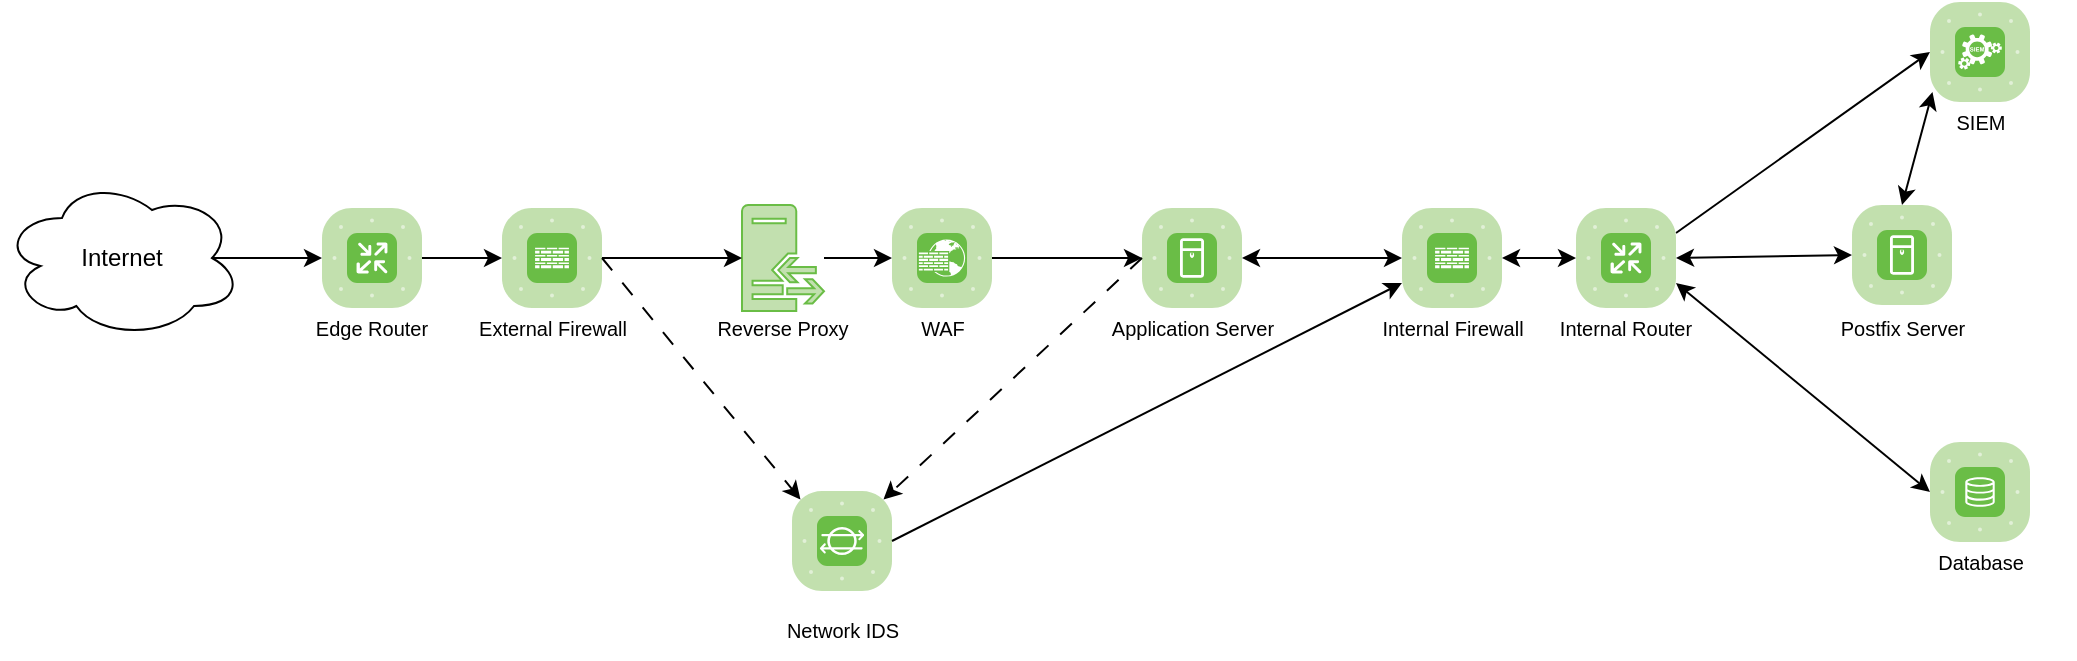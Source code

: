 <mxfile version="28.1.2">
  <diagram name="Page-1" id="6rzg4y28hxpLEmNRYLk9">
    <mxGraphModel dx="1566" dy="1202" grid="1" gridSize="10" guides="1" tooltips="1" connect="1" arrows="1" fold="1" page="1" pageScale="1" pageWidth="1169" pageHeight="827" math="0" shadow="0">
      <root>
        <mxCell id="0" />
        <mxCell id="1" parent="0" />
        <mxCell id="6qBOgzXukQsQdcQE2q4Q-25" value="" style="sketch=0;pointerEvents=1;shadow=0;dashed=0;html=1;strokeColor=light-dark(#6abd46, #446e2c);fillColor=light-dark(#c2e0af, #1f2f1e);labelPosition=center;verticalLabelPosition=bottom;verticalAlign=top;outlineConnect=0;align=center;shape=mxgraph.office.servers.reverse_proxy;" parent="1" vertex="1">
          <mxGeometry x="456" y="331.5" width="41" height="53" as="geometry" />
        </mxCell>
        <mxCell id="6qBOgzXukQsQdcQE2q4Q-26" value="" style="verticalLabelPosition=bottom;sketch=0;html=1;fillColor=#6ABD46;strokeColor=#ffffff;verticalAlign=top;align=center;points=[[0.085,0.085,0],[0.915,0.085,0],[0.915,0.915,0],[0.085,0.915,0],[0.25,0,0],[0.5,0,0],[0.75,0,0],[1,0.25,0],[1,0.5,0],[1,0.75,0],[0.75,1,0],[0.5,1,0],[0.25,1,0],[0,0.75,0],[0,0.5,0],[0,0.25,0]];pointerEvents=1;shape=mxgraph.cisco_safe.compositeIcon;bgIcon=mxgraph.cisco_safe.architecture.generic_appliance;resIcon=mxgraph.cisco_safe.architecture.web_application_firewall_2;" parent="1" vertex="1">
          <mxGeometry x="531" y="333" width="50" height="50" as="geometry" />
        </mxCell>
        <mxCell id="6qBOgzXukQsQdcQE2q4Q-39" style="edgeStyle=orthogonalEdgeStyle;rounded=0;orthogonalLoop=1;jettySize=auto;html=1;" parent="1" source="6qBOgzXukQsQdcQE2q4Q-27" target="6qBOgzXukQsQdcQE2q4Q-25" edge="1">
          <mxGeometry relative="1" as="geometry" />
        </mxCell>
        <mxCell id="6qBOgzXukQsQdcQE2q4Q-27" value="" style="verticalLabelPosition=bottom;sketch=0;html=1;fillColor=#6ABD46;strokeColor=#ffffff;verticalAlign=top;align=center;points=[[0.085,0.085,0],[0.915,0.085,0],[0.915,0.915,0],[0.085,0.915,0],[0.25,0,0],[0.5,0,0],[0.75,0,0],[1,0.25,0],[1,0.5,0],[1,0.75,0],[0.75,1,0],[0.5,1,0],[0.25,1,0],[0,0.75,0],[0,0.5,0],[0,0.25,0]];pointerEvents=1;shape=mxgraph.cisco_safe.compositeIcon;bgIcon=mxgraph.cisco_safe.architecture.generic_appliance;resIcon=mxgraph.cisco_safe.architecture.firewall;" parent="1" vertex="1">
          <mxGeometry x="336" y="333" width="50" height="50" as="geometry" />
        </mxCell>
        <mxCell id="6qBOgzXukQsQdcQE2q4Q-28" value="" style="verticalLabelPosition=bottom;sketch=0;html=1;fillColor=#6ABD46;strokeColor=#ffffff;verticalAlign=top;align=center;points=[[0.085,0.085,0],[0.915,0.085,0],[0.915,0.915,0],[0.085,0.915,0],[0.25,0,0],[0.5,0,0],[0.75,0,0],[1,0.25,0],[1,0.5,0],[1,0.75,0],[0.75,1,0],[0.5,1,0],[0.25,1,0],[0,0.75,0],[0,0.5,0],[0,0.25,0]];pointerEvents=1;shape=mxgraph.cisco_safe.compositeIcon;bgIcon=mxgraph.cisco_safe.architecture.generic_appliance;resIcon=mxgraph.cisco_safe.architecture.router;" parent="1" vertex="1">
          <mxGeometry x="246" y="333" width="50" height="50" as="geometry" />
        </mxCell>
        <mxCell id="6qBOgzXukQsQdcQE2q4Q-29" value="" style="verticalLabelPosition=bottom;sketch=0;html=1;fillColor=#6ABD46;strokeColor=#ffffff;verticalAlign=top;align=center;points=[[0.085,0.085,0],[0.915,0.085,0],[0.915,0.915,0],[0.085,0.915,0],[0.25,0,0],[0.5,0,0],[0.75,0,0],[1,0.25,0],[1,0.5,0],[1,0.75,0],[0.75,1,0],[0.5,1,0],[0.25,1,0],[0,0.75,0],[0,0.5,0],[0,0.25,0]];pointerEvents=1;shape=mxgraph.cisco_safe.compositeIcon;bgIcon=mxgraph.cisco_safe.architecture.generic_appliance;resIcon=mxgraph.cisco_safe.architecture.storage;" parent="1" vertex="1">
          <mxGeometry x="1050" y="450" width="50" height="50" as="geometry" />
        </mxCell>
        <mxCell id="6qBOgzXukQsQdcQE2q4Q-30" value="" style="verticalLabelPosition=bottom;sketch=0;html=1;fillColor=#6ABD46;strokeColor=#ffffff;verticalAlign=top;align=center;points=[[0.085,0.085,0],[0.915,0.085,0],[0.915,0.915,0],[0.085,0.915,0],[0.25,0,0],[0.5,0,0],[0.75,0,0],[1,0.25,0],[1,0.5,0],[1,0.75,0],[0.75,1,0],[0.5,1,0],[0.25,1,0],[0,0.75,0],[0,0.5,0],[0,0.25,0]];pointerEvents=1;shape=mxgraph.cisco_safe.compositeIcon;bgIcon=mxgraph.cisco_safe.architecture.generic_appliance;resIcon=mxgraph.cisco_safe.architecture.server;" parent="1" vertex="1">
          <mxGeometry x="656" y="333" width="50" height="50" as="geometry" />
        </mxCell>
        <mxCell id="6qBOgzXukQsQdcQE2q4Q-31" value="" style="verticalLabelPosition=bottom;sketch=0;html=1;fillColor=#6ABD46;strokeColor=#ffffff;verticalAlign=top;align=center;points=[[0.085,0.085,0],[0.915,0.085,0],[0.915,0.915,0],[0.085,0.915,0],[0.25,0,0],[0.5,0,0],[0.75,0,0],[1,0.25,0],[1,0.5,0],[1,0.75,0],[0.75,1,0],[0.5,1,0],[0.25,1,0],[0,0.75,0],[0,0.5,0],[0,0.25,0]];pointerEvents=1;shape=mxgraph.cisco_safe.compositeIcon;bgIcon=mxgraph.cisco_safe.architecture.generic_appliance;resIcon=mxgraph.cisco_safe.architecture.siem;" parent="1" vertex="1">
          <mxGeometry x="1050" y="230" width="50" height="50" as="geometry" />
        </mxCell>
        <mxCell id="6qBOgzXukQsQdcQE2q4Q-34" value="" style="verticalLabelPosition=bottom;sketch=0;html=1;fillColor=#6ABD46;strokeColor=#ffffff;verticalAlign=top;align=center;points=[[0.085,0.085,0],[0.915,0.085,0],[0.915,0.915,0],[0.085,0.915,0],[0.25,0,0],[0.5,0,0],[0.75,0,0],[1,0.25,0],[1,0.5,0],[1,0.75,0],[0.75,1,0],[0.5,1,0],[0.25,1,0],[0,0.75,0],[0,0.5,0],[0,0.25,0]];pointerEvents=1;shape=mxgraph.cisco_safe.compositeIcon;bgIcon=mxgraph.cisco_safe.architecture.generic_appliance;resIcon=mxgraph.cisco_safe.architecture.intrusion_detection;" parent="1" vertex="1">
          <mxGeometry x="481" y="474.5" width="50" height="50" as="geometry" />
        </mxCell>
        <mxCell id="6qBOgzXukQsQdcQE2q4Q-36" value="" style="verticalLabelPosition=bottom;sketch=0;html=1;fillColor=#6ABD46;strokeColor=#ffffff;verticalAlign=top;align=center;points=[[0.085,0.085,0],[0.915,0.085,0],[0.915,0.915,0],[0.085,0.915,0],[0.25,0,0],[0.5,0,0],[0.75,0,0],[1,0.25,0],[1,0.5,0],[1,0.75,0],[0.75,1,0],[0.5,1,0],[0.25,1,0],[0,0.75,0],[0,0.5,0],[0,0.25,0]];pointerEvents=1;shape=mxgraph.cisco_safe.compositeIcon;bgIcon=mxgraph.cisco_safe.architecture.generic_appliance;resIcon=mxgraph.cisco_safe.architecture.firewall;" parent="1" vertex="1">
          <mxGeometry x="786" y="333" width="50" height="50" as="geometry" />
        </mxCell>
        <mxCell id="6qBOgzXukQsQdcQE2q4Q-38" style="edgeStyle=orthogonalEdgeStyle;rounded=0;orthogonalLoop=1;jettySize=auto;html=1;exitX=1;exitY=0.5;exitDx=0;exitDy=0;exitPerimeter=0;entryX=0;entryY=0.5;entryDx=0;entryDy=0;entryPerimeter=0;" parent="1" source="6qBOgzXukQsQdcQE2q4Q-28" target="6qBOgzXukQsQdcQE2q4Q-27" edge="1">
          <mxGeometry relative="1" as="geometry" />
        </mxCell>
        <mxCell id="6qBOgzXukQsQdcQE2q4Q-40" style="edgeStyle=orthogonalEdgeStyle;rounded=0;orthogonalLoop=1;jettySize=auto;html=1;entryX=0;entryY=0.5;entryDx=0;entryDy=0;entryPerimeter=0;" parent="1" source="6qBOgzXukQsQdcQE2q4Q-25" target="6qBOgzXukQsQdcQE2q4Q-26" edge="1">
          <mxGeometry relative="1" as="geometry" />
        </mxCell>
        <mxCell id="6qBOgzXukQsQdcQE2q4Q-41" style="edgeStyle=orthogonalEdgeStyle;rounded=0;orthogonalLoop=1;jettySize=auto;html=1;entryX=0;entryY=0.5;entryDx=0;entryDy=0;entryPerimeter=0;" parent="1" source="6qBOgzXukQsQdcQE2q4Q-26" target="6qBOgzXukQsQdcQE2q4Q-30" edge="1">
          <mxGeometry relative="1" as="geometry" />
        </mxCell>
        <mxCell id="6qBOgzXukQsQdcQE2q4Q-42" style="edgeStyle=orthogonalEdgeStyle;rounded=0;orthogonalLoop=1;jettySize=auto;html=1;entryX=0;entryY=0.5;entryDx=0;entryDy=0;entryPerimeter=0;startArrow=classic;startFill=1;" parent="1" source="6qBOgzXukQsQdcQE2q4Q-30" target="6qBOgzXukQsQdcQE2q4Q-36" edge="1">
          <mxGeometry relative="1" as="geometry" />
        </mxCell>
        <mxCell id="6qBOgzXukQsQdcQE2q4Q-43" value="" style="endArrow=classic;html=1;rounded=0;entryX=0;entryY=0.5;entryDx=0;entryDy=0;entryPerimeter=0;startArrow=classic;startFill=1;exitX=1;exitY=0.75;exitDx=0;exitDy=0;exitPerimeter=0;" parent="1" source="6qBOgzXukQsQdcQE2q4Q-59" target="6qBOgzXukQsQdcQE2q4Q-29" edge="1">
          <mxGeometry width="50" height="50" relative="1" as="geometry">
            <mxPoint x="913" y="386.5" as="sourcePoint" />
            <mxPoint x="706" y="384.5" as="targetPoint" />
          </mxGeometry>
        </mxCell>
        <mxCell id="6qBOgzXukQsQdcQE2q4Q-44" value="" style="endArrow=classic;html=1;rounded=0;entryX=0;entryY=0.5;entryDx=0;entryDy=0;entryPerimeter=0;exitX=1;exitY=0.25;exitDx=0;exitDy=0;exitPerimeter=0;" parent="1" source="6qBOgzXukQsQdcQE2q4Q-59" target="6qBOgzXukQsQdcQE2q4Q-31" edge="1">
          <mxGeometry width="50" height="50" relative="1" as="geometry">
            <mxPoint x="923" y="326.5" as="sourcePoint" />
            <mxPoint x="706" y="384.5" as="targetPoint" />
          </mxGeometry>
        </mxCell>
        <mxCell id="6qBOgzXukQsQdcQE2q4Q-45" value="" style="endArrow=classic;html=1;rounded=0;exitX=1;exitY=0.5;exitDx=0;exitDy=0;exitPerimeter=0;entryX=0.085;entryY=0.085;entryDx=0;entryDy=0;entryPerimeter=0;dashed=1;dashPattern=8 8;" parent="1" source="6qBOgzXukQsQdcQE2q4Q-27" target="6qBOgzXukQsQdcQE2q4Q-34" edge="1">
          <mxGeometry width="50" height="50" relative="1" as="geometry">
            <mxPoint x="586" y="484.5" as="sourcePoint" />
            <mxPoint x="636" y="434.5" as="targetPoint" />
          </mxGeometry>
        </mxCell>
        <mxCell id="6qBOgzXukQsQdcQE2q4Q-46" value="" style="endArrow=classic;html=1;rounded=0;exitX=0;exitY=0.5;exitDx=0;exitDy=0;exitPerimeter=0;entryX=0.915;entryY=0.085;entryDx=0;entryDy=0;entryPerimeter=0;dashed=1;dashPattern=8 8;" parent="1" source="6qBOgzXukQsQdcQE2q4Q-30" target="6qBOgzXukQsQdcQE2q4Q-34" edge="1">
          <mxGeometry width="50" height="50" relative="1" as="geometry">
            <mxPoint x="586" y="484.5" as="sourcePoint" />
            <mxPoint x="636" y="434.5" as="targetPoint" />
          </mxGeometry>
        </mxCell>
        <mxCell id="6qBOgzXukQsQdcQE2q4Q-47" value="&lt;font style=&quot;font-size: 10px;&quot;&gt;Edge Router&lt;/font&gt;" style="text;html=1;align=center;verticalAlign=middle;whiteSpace=wrap;rounded=0;" parent="1" vertex="1">
          <mxGeometry x="241" y="377.5" width="60" height="30" as="geometry" />
        </mxCell>
        <mxCell id="6qBOgzXukQsQdcQE2q4Q-48" value="&lt;font style=&quot;font-size: 10px;&quot;&gt;External Firewall&lt;/font&gt;" style="text;html=1;align=center;verticalAlign=middle;whiteSpace=wrap;rounded=0;" parent="1" vertex="1">
          <mxGeometry x="313.5" y="377.5" width="95" height="30" as="geometry" />
        </mxCell>
        <mxCell id="6qBOgzXukQsQdcQE2q4Q-49" value="&lt;font style=&quot;font-size: 10px;&quot;&gt;Reverse Proxy&lt;/font&gt;" style="text;html=1;align=center;verticalAlign=middle;whiteSpace=wrap;rounded=0;" parent="1" vertex="1">
          <mxGeometry x="429" y="377.5" width="95" height="30" as="geometry" />
        </mxCell>
        <mxCell id="6qBOgzXukQsQdcQE2q4Q-50" value="&lt;font style=&quot;font-size: 10px;&quot;&gt;WAF&lt;/font&gt;" style="text;html=1;align=center;verticalAlign=middle;whiteSpace=wrap;rounded=0;" parent="1" vertex="1">
          <mxGeometry x="508.5" y="377.5" width="95" height="30" as="geometry" />
        </mxCell>
        <mxCell id="6qBOgzXukQsQdcQE2q4Q-51" value="&lt;font style=&quot;font-size: 10px;&quot;&gt;Network IDS&lt;/font&gt;" style="text;html=1;align=center;verticalAlign=middle;whiteSpace=wrap;rounded=0;" parent="1" vertex="1">
          <mxGeometry x="458.5" y="528.5" width="95" height="30" as="geometry" />
        </mxCell>
        <mxCell id="6qBOgzXukQsQdcQE2q4Q-52" value="&lt;font style=&quot;font-size: 10px;&quot;&gt;Application Server&lt;/font&gt;" style="text;html=1;align=center;verticalAlign=middle;whiteSpace=wrap;rounded=0;" parent="1" vertex="1">
          <mxGeometry x="633.5" y="377.5" width="95" height="30" as="geometry" />
        </mxCell>
        <mxCell id="6qBOgzXukQsQdcQE2q4Q-53" value="&lt;font style=&quot;font-size: 10px;&quot;&gt;Internal Firewall&lt;/font&gt;" style="text;html=1;align=center;verticalAlign=middle;whiteSpace=wrap;rounded=0;" parent="1" vertex="1">
          <mxGeometry x="763.5" y="377.5" width="95" height="30" as="geometry" />
        </mxCell>
        <mxCell id="6qBOgzXukQsQdcQE2q4Q-54" value="&lt;font style=&quot;font-size: 10px;&quot;&gt;SIEM&lt;/font&gt;" style="text;html=1;align=center;verticalAlign=middle;whiteSpace=wrap;rounded=0;" parent="1" vertex="1">
          <mxGeometry x="1027.5" y="275" width="95" height="30" as="geometry" />
        </mxCell>
        <mxCell id="6qBOgzXukQsQdcQE2q4Q-55" value="&lt;font style=&quot;font-size: 10px;&quot;&gt;Database&lt;/font&gt;" style="text;html=1;align=center;verticalAlign=middle;whiteSpace=wrap;rounded=0;" parent="1" vertex="1">
          <mxGeometry x="1027.5" y="494.5" width="95" height="30" as="geometry" />
        </mxCell>
        <mxCell id="6qBOgzXukQsQdcQE2q4Q-56" value="Internet" style="ellipse;shape=cloud;whiteSpace=wrap;html=1;" parent="1" vertex="1">
          <mxGeometry x="86" y="318" width="120" height="80" as="geometry" />
        </mxCell>
        <mxCell id="6qBOgzXukQsQdcQE2q4Q-57" style="edgeStyle=orthogonalEdgeStyle;rounded=0;orthogonalLoop=1;jettySize=auto;html=1;exitX=0.875;exitY=0.5;exitDx=0;exitDy=0;exitPerimeter=0;entryX=0;entryY=0.5;entryDx=0;entryDy=0;entryPerimeter=0;" parent="1" source="6qBOgzXukQsQdcQE2q4Q-56" target="6qBOgzXukQsQdcQE2q4Q-28" edge="1">
          <mxGeometry relative="1" as="geometry" />
        </mxCell>
        <mxCell id="6qBOgzXukQsQdcQE2q4Q-58" value="" style="endArrow=classic;html=1;rounded=0;exitX=1;exitY=0.5;exitDx=0;exitDy=0;exitPerimeter=0;entryX=0;entryY=0.75;entryDx=0;entryDy=0;entryPerimeter=0;" parent="1" source="6qBOgzXukQsQdcQE2q4Q-34" target="6qBOgzXukQsQdcQE2q4Q-36" edge="1">
          <mxGeometry width="50" height="50" relative="1" as="geometry">
            <mxPoint x="726" y="418.5" as="sourcePoint" />
            <mxPoint x="776" y="368.5" as="targetPoint" />
          </mxGeometry>
        </mxCell>
        <mxCell id="6qBOgzXukQsQdcQE2q4Q-59" value="" style="verticalLabelPosition=bottom;sketch=0;html=1;fillColor=#6ABD46;strokeColor=#ffffff;verticalAlign=top;align=center;points=[[0.085,0.085,0],[0.915,0.085,0],[0.915,0.915,0],[0.085,0.915,0],[0.25,0,0],[0.5,0,0],[0.75,0,0],[1,0.25,0],[1,0.5,0],[1,0.75,0],[0.75,1,0],[0.5,1,0],[0.25,1,0],[0,0.75,0],[0,0.5,0],[0,0.25,0]];pointerEvents=1;shape=mxgraph.cisco_safe.compositeIcon;bgIcon=mxgraph.cisco_safe.architecture.generic_appliance;resIcon=mxgraph.cisco_safe.architecture.router;" parent="1" vertex="1">
          <mxGeometry x="873" y="333" width="50" height="50" as="geometry" />
        </mxCell>
        <mxCell id="dY7BWanIOnPPK7tj7vZC-1" style="edgeStyle=orthogonalEdgeStyle;rounded=0;orthogonalLoop=1;jettySize=auto;html=1;exitX=1;exitY=0.5;exitDx=0;exitDy=0;exitPerimeter=0;entryX=0;entryY=0.5;entryDx=0;entryDy=0;entryPerimeter=0;startArrow=classic;startFill=1;" edge="1" parent="1" source="6qBOgzXukQsQdcQE2q4Q-36" target="6qBOgzXukQsQdcQE2q4Q-59">
          <mxGeometry relative="1" as="geometry" />
        </mxCell>
        <mxCell id="dY7BWanIOnPPK7tj7vZC-2" value="&lt;font style=&quot;font-size: 10px;&quot;&gt;Internal Router&lt;/font&gt;" style="text;html=1;align=center;verticalAlign=middle;whiteSpace=wrap;rounded=0;" vertex="1" parent="1">
          <mxGeometry x="863" y="377.5" width="70" height="30" as="geometry" />
        </mxCell>
        <mxCell id="dY7BWanIOnPPK7tj7vZC-3" value="" style="verticalLabelPosition=bottom;sketch=0;html=1;fillColor=#6ABD46;strokeColor=#ffffff;verticalAlign=top;align=center;points=[[0.085,0.085,0],[0.915,0.085,0],[0.915,0.915,0],[0.085,0.915,0],[0.25,0,0],[0.5,0,0],[0.75,0,0],[1,0.25,0],[1,0.5,0],[1,0.75,0],[0.75,1,0],[0.5,1,0],[0.25,1,0],[0,0.75,0],[0,0.5,0],[0,0.25,0]];pointerEvents=1;shape=mxgraph.cisco_safe.compositeIcon;bgIcon=mxgraph.cisco_safe.architecture.generic_appliance;resIcon=mxgraph.cisco_safe.architecture.server;" vertex="1" parent="1">
          <mxGeometry x="1011" y="331.5" width="50" height="50" as="geometry" />
        </mxCell>
        <mxCell id="dY7BWanIOnPPK7tj7vZC-4" value="&lt;font style=&quot;font-size: 10px;&quot;&gt;Postfix Server&lt;/font&gt;" style="text;html=1;align=center;verticalAlign=middle;whiteSpace=wrap;rounded=0;" vertex="1" parent="1">
          <mxGeometry x="988.5" y="377.5" width="95" height="30" as="geometry" />
        </mxCell>
        <mxCell id="dY7BWanIOnPPK7tj7vZC-6" value="" style="endArrow=classic;startArrow=classic;html=1;rounded=0;entryX=0.25;entryY=0;entryDx=0;entryDy=0;exitX=0.5;exitY=0;exitDx=0;exitDy=0;exitPerimeter=0;" edge="1" parent="1" source="dY7BWanIOnPPK7tj7vZC-3" target="6qBOgzXukQsQdcQE2q4Q-54">
          <mxGeometry width="50" height="50" relative="1" as="geometry">
            <mxPoint x="930" y="400" as="sourcePoint" />
            <mxPoint x="980" y="350" as="targetPoint" />
          </mxGeometry>
        </mxCell>
        <mxCell id="dY7BWanIOnPPK7tj7vZC-7" value="" style="endArrow=classic;startArrow=classic;html=1;rounded=0;entryX=0;entryY=0.5;entryDx=0;entryDy=0;entryPerimeter=0;exitX=1;exitY=0.5;exitDx=0;exitDy=0;exitPerimeter=0;" edge="1" parent="1" source="6qBOgzXukQsQdcQE2q4Q-59" target="dY7BWanIOnPPK7tj7vZC-3">
          <mxGeometry width="50" height="50" relative="1" as="geometry">
            <mxPoint x="930" y="400" as="sourcePoint" />
            <mxPoint x="980" y="350" as="targetPoint" />
          </mxGeometry>
        </mxCell>
      </root>
    </mxGraphModel>
  </diagram>
</mxfile>
